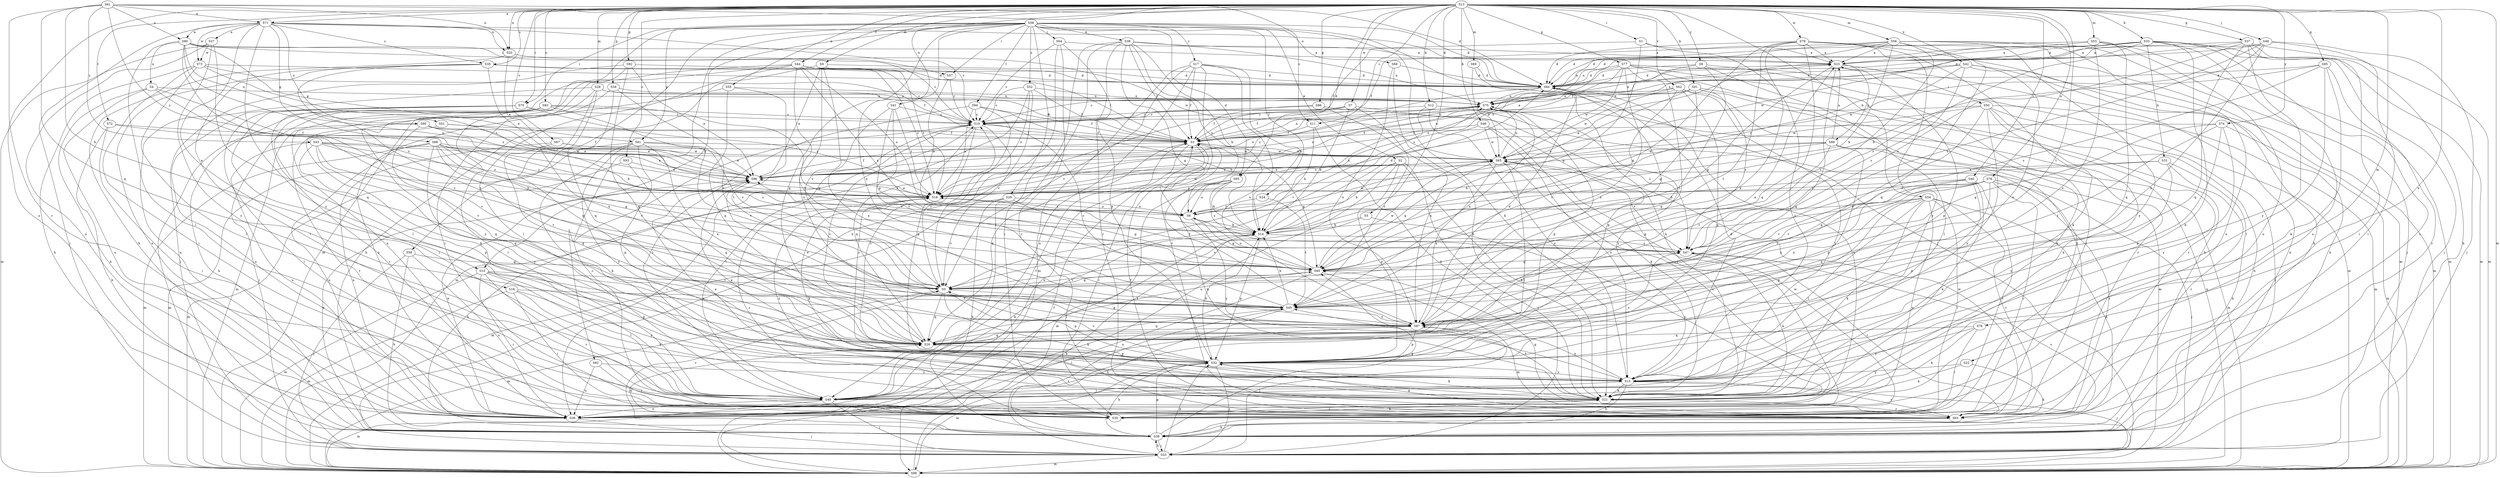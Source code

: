 strict digraph  {
S13;
S58;
S61;
S71;
S80;
S27;
S23;
S46;
S33;
S54;
S14;
S93;
S11;
S19;
S95;
S84;
S29;
S38;
S2;
S16;
S96;
S44;
S59;
S3;
S37;
S92;
S66;
S89;
S60;
S91;
S10;
S31;
S39;
S1;
S70;
S64;
S57;
S50;
S30;
S48;
S25;
S12;
S21;
S94;
S49;
S53;
S78;
S28;
S9;
S56;
S69;
S88;
S41;
S55;
S20;
S90;
S4;
S51;
S75;
S76;
S5;
S83;
S68;
S82;
S6;
S34;
S77;
S86;
S81;
S32;
S85;
S26;
S17;
S24;
S63;
S35;
S47;
S72;
S45;
S36;
S67;
S62;
S0;
S79;
S7;
S73;
S65;
S22;
S42;
S87;
S8;
S74;
S52;
S15;
S40;
S43;
S18;
S13 -> S71  [label=a];
S13 -> S46  [label=b];
S13 -> S33  [label=b];
S13 -> S54  [label=b];
S13 -> S93  [label=c];
S13 -> S11  [label=c];
S13 -> S95  [label=d];
S13 -> S44  [label=f];
S13 -> S37  [label=g];
S13 -> S92  [label=g];
S13 -> S91  [label=h];
S13 -> S1  [label=i];
S13 -> S70  [label=i];
S13 -> S48  [label=j];
S13 -> S12  [label=k];
S13 -> S53  [label=m];
S13 -> S78  [label=m];
S13 -> S28  [label=m];
S13 -> S9  [label=m];
S13 -> S56  [label=m];
S13 -> S69  [label=m];
S13 -> S88  [label=m];
S13 -> S41  [label=n];
S13 -> S55  [label=n];
S13 -> S20  [label=n];
S13 -> S76  [label=o];
S13 -> S5  [label=o];
S13 -> S83  [label=o];
S13 -> S34  [label=p];
S13 -> S77  [label=p];
S13 -> S86  [label=p];
S13 -> S85  [label=q];
S13 -> S35  [label=s];
S13 -> S72  [label=t];
S13 -> S45  [label=t];
S13 -> S36  [label=u];
S13 -> S67  [label=v];
S13 -> S62  [label=v];
S13 -> S79  [label=w];
S13 -> S7  [label=w];
S13 -> S22  [label=x];
S13 -> S42  [label=x];
S13 -> S8  [label=y];
S13 -> S74  [label=y];
S13 -> S40  [label=z];
S58 -> S95  [label=d];
S58 -> S84  [label=d];
S58 -> S29  [label=e];
S58 -> S38  [label=e];
S58 -> S2  [label=e];
S58 -> S59  [label=f];
S58 -> S10  [label=h];
S58 -> S70  [label=i];
S58 -> S64  [label=i];
S58 -> S57  [label=i];
S58 -> S25  [label=j];
S58 -> S21  [label=k];
S58 -> S94  [label=l];
S58 -> S88  [label=m];
S58 -> S68  [label=o];
S58 -> S82  [label=o];
S58 -> S81  [label=p];
S58 -> S26  [label=q];
S58 -> S17  [label=r];
S58 -> S24  [label=r];
S58 -> S87  [label=x];
S58 -> S52  [label=y];
S61 -> S71  [label=a];
S61 -> S80  [label=a];
S61 -> S11  [label=c];
S61 -> S84  [label=d];
S61 -> S10  [label=h];
S61 -> S20  [label=n];
S61 -> S26  [label=q];
S61 -> S63  [label=r];
S61 -> S43  [label=z];
S61 -> S18  [label=z];
S71 -> S80  [label=a];
S71 -> S27  [label=a];
S71 -> S19  [label=c];
S71 -> S84  [label=d];
S71 -> S16  [label=e];
S71 -> S66  [label=g];
S71 -> S25  [label=j];
S71 -> S20  [label=n];
S71 -> S90  [label=n];
S71 -> S35  [label=s];
S71 -> S73  [label=w];
S71 -> S15  [label=y];
S80 -> S23  [label=a];
S80 -> S19  [label=c];
S80 -> S57  [label=i];
S80 -> S49  [label=l];
S80 -> S4  [label=n];
S80 -> S51  [label=n];
S80 -> S6  [label=o];
S80 -> S81  [label=p];
S80 -> S47  [label=s];
S27 -> S88  [label=m];
S27 -> S26  [label=q];
S27 -> S36  [label=u];
S27 -> S73  [label=w];
S27 -> S15  [label=y];
S23 -> S84  [label=d];
S23 -> S89  [label=g];
S23 -> S60  [label=g];
S23 -> S50  [label=i];
S23 -> S32  [label=p];
S23 -> S26  [label=q];
S46 -> S3  [label=f];
S46 -> S21  [label=k];
S46 -> S0  [label=v];
S46 -> S65  [label=w];
S46 -> S15  [label=y];
S33 -> S23  [label=a];
S33 -> S84  [label=d];
S33 -> S31  [label=h];
S33 -> S25  [label=j];
S33 -> S21  [label=k];
S33 -> S88  [label=m];
S33 -> S75  [label=n];
S33 -> S63  [label=r];
S33 -> S47  [label=s];
S33 -> S36  [label=u];
S33 -> S65  [label=w];
S54 -> S60  [label=g];
S54 -> S39  [label=h];
S54 -> S30  [label=i];
S54 -> S21  [label=k];
S54 -> S49  [label=l];
S54 -> S6  [label=o];
S54 -> S32  [label=p];
S54 -> S63  [label=r];
S54 -> S36  [label=u];
S14 -> S84  [label=d];
S14 -> S96  [label=e];
S14 -> S49  [label=l];
S14 -> S32  [label=p];
S14 -> S47  [label=s];
S93 -> S96  [label=e];
S93 -> S88  [label=m];
S93 -> S26  [label=q];
S11 -> S14  [label=b];
S11 -> S3  [label=f];
S11 -> S21  [label=k];
S19 -> S3  [label=f];
S19 -> S49  [label=l];
S19 -> S26  [label=q];
S19 -> S0  [label=v];
S19 -> S15  [label=y];
S95 -> S14  [label=b];
S95 -> S21  [label=k];
S95 -> S88  [label=m];
S95 -> S6  [label=o];
S95 -> S47  [label=s];
S95 -> S18  [label=z];
S84 -> S75  [label=n];
S84 -> S32  [label=p];
S84 -> S36  [label=u];
S84 -> S18  [label=z];
S29 -> S60  [label=g];
S29 -> S39  [label=h];
S29 -> S88  [label=m];
S29 -> S6  [label=o];
S29 -> S0  [label=v];
S38 -> S23  [label=a];
S38 -> S14  [label=b];
S38 -> S3  [label=f];
S38 -> S60  [label=g];
S38 -> S30  [label=i];
S38 -> S49  [label=l];
S38 -> S75  [label=n];
S38 -> S6  [label=o];
S38 -> S63  [label=r];
S2 -> S14  [label=b];
S2 -> S96  [label=e];
S2 -> S25  [label=j];
S2 -> S21  [label=k];
S2 -> S32  [label=p];
S2 -> S36  [label=u];
S16 -> S30  [label=i];
S16 -> S21  [label=k];
S16 -> S88  [label=m];
S16 -> S45  [label=t];
S16 -> S15  [label=y];
S96 -> S3  [label=f];
S96 -> S75  [label=n];
S96 -> S18  [label=z];
S44 -> S19  [label=c];
S44 -> S84  [label=d];
S44 -> S30  [label=i];
S44 -> S49  [label=l];
S44 -> S6  [label=o];
S44 -> S47  [label=s];
S44 -> S45  [label=t];
S44 -> S36  [label=u];
S44 -> S18  [label=z];
S59 -> S60  [label=g];
S59 -> S39  [label=h];
S59 -> S25  [label=j];
S59 -> S36  [label=u];
S3 -> S23  [label=a];
S3 -> S60  [label=g];
S3 -> S30  [label=i];
S3 -> S75  [label=n];
S3 -> S26  [label=q];
S3 -> S36  [label=u];
S3 -> S65  [label=w];
S37 -> S23  [label=a];
S37 -> S3  [label=f];
S37 -> S39  [label=h];
S37 -> S30  [label=i];
S37 -> S88  [label=m];
S37 -> S26  [label=q];
S37 -> S47  [label=s];
S37 -> S15  [label=y];
S92 -> S84  [label=d];
S92 -> S96  [label=e];
S92 -> S25  [label=j];
S92 -> S49  [label=l];
S92 -> S26  [label=q];
S66 -> S60  [label=g];
S66 -> S88  [label=m];
S66 -> S47  [label=s];
S66 -> S45  [label=t];
S66 -> S36  [label=u];
S66 -> S0  [label=v];
S66 -> S65  [label=w];
S66 -> S15  [label=y];
S66 -> S18  [label=z];
S89 -> S23  [label=a];
S89 -> S14  [label=b];
S89 -> S30  [label=i];
S89 -> S88  [label=m];
S89 -> S32  [label=p];
S89 -> S45  [label=t];
S89 -> S65  [label=w];
S89 -> S18  [label=z];
S60 -> S88  [label=m];
S60 -> S6  [label=o];
S60 -> S36  [label=u];
S60 -> S0  [label=v];
S60 -> S65  [label=w];
S91 -> S60  [label=g];
S91 -> S21  [label=k];
S91 -> S75  [label=n];
S91 -> S6  [label=o];
S91 -> S63  [label=r];
S91 -> S47  [label=s];
S91 -> S18  [label=z];
S10 -> S30  [label=i];
S10 -> S49  [label=l];
S10 -> S88  [label=m];
S10 -> S32  [label=p];
S10 -> S63  [label=r];
S10 -> S0  [label=v];
S10 -> S87  [label=x];
S31 -> S14  [label=b];
S31 -> S96  [label=e];
S31 -> S39  [label=h];
S31 -> S63  [label=r];
S31 -> S15  [label=y];
S39 -> S23  [label=a];
S39 -> S96  [label=e];
S39 -> S60  [label=g];
S39 -> S25  [label=j];
S39 -> S32  [label=p];
S39 -> S26  [label=q];
S39 -> S47  [label=s];
S39 -> S0  [label=v];
S1 -> S23  [label=a];
S1 -> S3  [label=f];
S1 -> S60  [label=g];
S1 -> S15  [label=y];
S70 -> S19  [label=c];
S70 -> S30  [label=i];
S70 -> S49  [label=l];
S70 -> S36  [label=u];
S70 -> S18  [label=z];
S64 -> S23  [label=a];
S64 -> S19  [label=c];
S64 -> S32  [label=p];
S64 -> S63  [label=r];
S64 -> S36  [label=u];
S57 -> S14  [label=b];
S57 -> S19  [label=c];
S50 -> S19  [label=c];
S50 -> S39  [label=h];
S50 -> S25  [label=j];
S50 -> S21  [label=k];
S50 -> S88  [label=m];
S50 -> S26  [label=q];
S50 -> S65  [label=w];
S50 -> S15  [label=y];
S30 -> S19  [label=c];
S30 -> S21  [label=k];
S30 -> S65  [label=w];
S30 -> S18  [label=z];
S48 -> S23  [label=a];
S48 -> S14  [label=b];
S48 -> S84  [label=d];
S48 -> S30  [label=i];
S48 -> S25  [label=j];
S48 -> S47  [label=s];
S48 -> S87  [label=x];
S25 -> S19  [label=c];
S25 -> S39  [label=h];
S25 -> S88  [label=m];
S25 -> S32  [label=p];
S25 -> S45  [label=t];
S12 -> S19  [label=c];
S12 -> S88  [label=m];
S12 -> S0  [label=v];
S12 -> S15  [label=y];
S21 -> S96  [label=e];
S21 -> S30  [label=i];
S21 -> S63  [label=r];
S21 -> S45  [label=t];
S21 -> S18  [label=z];
S94 -> S14  [label=b];
S94 -> S19  [label=c];
S94 -> S3  [label=f];
S94 -> S49  [label=l];
S94 -> S32  [label=p];
S94 -> S18  [label=z];
S49 -> S14  [label=b];
S49 -> S3  [label=f];
S49 -> S25  [label=j];
S49 -> S88  [label=m];
S49 -> S36  [label=u];
S53 -> S23  [label=a];
S53 -> S84  [label=d];
S53 -> S88  [label=m];
S53 -> S26  [label=q];
S53 -> S36  [label=u];
S53 -> S87  [label=x];
S78 -> S30  [label=i];
S78 -> S21  [label=k];
S78 -> S26  [label=q];
S78 -> S15  [label=y];
S28 -> S3  [label=f];
S28 -> S75  [label=n];
S28 -> S26  [label=q];
S28 -> S36  [label=u];
S28 -> S87  [label=x];
S28 -> S15  [label=y];
S9 -> S84  [label=d];
S9 -> S96  [label=e];
S9 -> S39  [label=h];
S9 -> S0  [label=v];
S9 -> S87  [label=x];
S9 -> S18  [label=z];
S56 -> S23  [label=a];
S56 -> S14  [label=b];
S56 -> S84  [label=d];
S56 -> S3  [label=f];
S56 -> S25  [label=j];
S56 -> S75  [label=n];
S56 -> S26  [label=q];
S56 -> S36  [label=u];
S56 -> S0  [label=v];
S56 -> S15  [label=y];
S69 -> S84  [label=d];
S69 -> S21  [label=k];
S69 -> S65  [label=w];
S88 -> S14  [label=b];
S88 -> S3  [label=f];
S88 -> S75  [label=n];
S41 -> S19  [label=c];
S41 -> S60  [label=g];
S41 -> S45  [label=t];
S41 -> S87  [label=x];
S41 -> S18  [label=z];
S55 -> S75  [label=n];
S55 -> S26  [label=q];
S55 -> S45  [label=t];
S55 -> S36  [label=u];
S20 -> S96  [label=e];
S20 -> S39  [label=h];
S20 -> S65  [label=w];
S90 -> S14  [label=b];
S90 -> S96  [label=e];
S90 -> S3  [label=f];
S90 -> S25  [label=j];
S90 -> S26  [label=q];
S4 -> S39  [label=h];
S4 -> S75  [label=n];
S4 -> S36  [label=u];
S4 -> S0  [label=v];
S4 -> S18  [label=z];
S51 -> S96  [label=e];
S51 -> S3  [label=f];
S51 -> S63  [label=r];
S75 -> S19  [label=c];
S75 -> S96  [label=e];
S75 -> S32  [label=p];
S75 -> S15  [label=y];
S76 -> S30  [label=i];
S76 -> S25  [label=j];
S76 -> S26  [label=q];
S76 -> S63  [label=r];
S76 -> S45  [label=t];
S76 -> S0  [label=v];
S76 -> S87  [label=x];
S76 -> S18  [label=z];
S5 -> S14  [label=b];
S5 -> S36  [label=u];
S5 -> S0  [label=v];
S83 -> S19  [label=c];
S83 -> S60  [label=g];
S83 -> S39  [label=h];
S83 -> S30  [label=i];
S83 -> S25  [label=j];
S83 -> S49  [label=l];
S83 -> S88  [label=m];
S83 -> S0  [label=v];
S68 -> S84  [label=d];
S68 -> S21  [label=k];
S68 -> S87  [label=x];
S82 -> S30  [label=i];
S82 -> S36  [label=u];
S82 -> S15  [label=y];
S6 -> S14  [label=b];
S6 -> S60  [label=g];
S6 -> S75  [label=n];
S6 -> S65  [label=w];
S6 -> S15  [label=y];
S6 -> S18  [label=z];
S34 -> S21  [label=k];
S34 -> S75  [label=n];
S34 -> S26  [label=q];
S34 -> S0  [label=v];
S77 -> S84  [label=d];
S77 -> S96  [label=e];
S77 -> S39  [label=h];
S77 -> S88  [label=m];
S77 -> S26  [label=q];
S77 -> S63  [label=r];
S77 -> S65  [label=w];
S77 -> S87  [label=x];
S77 -> S18  [label=z];
S86 -> S19  [label=c];
S86 -> S3  [label=f];
S86 -> S47  [label=s];
S86 -> S87  [label=x];
S81 -> S21  [label=k];
S81 -> S88  [label=m];
S81 -> S32  [label=p];
S81 -> S0  [label=v];
S81 -> S65  [label=w];
S81 -> S87  [label=x];
S81 -> S15  [label=y];
S32 -> S14  [label=b];
S32 -> S19  [label=c];
S32 -> S39  [label=h];
S32 -> S25  [label=j];
S32 -> S21  [label=k];
S32 -> S88  [label=m];
S32 -> S47  [label=s];
S32 -> S0  [label=v];
S32 -> S15  [label=y];
S85 -> S84  [label=d];
S85 -> S21  [label=k];
S85 -> S49  [label=l];
S85 -> S63  [label=r];
S85 -> S47  [label=s];
S85 -> S65  [label=w];
S26 -> S19  [label=c];
S26 -> S60  [label=g];
S26 -> S32  [label=p];
S17 -> S14  [label=b];
S17 -> S84  [label=d];
S17 -> S3  [label=f];
S17 -> S88  [label=m];
S17 -> S63  [label=r];
S17 -> S36  [label=u];
S17 -> S0  [label=v];
S17 -> S87  [label=x];
S24 -> S6  [label=o];
S24 -> S45  [label=t];
S63 -> S3  [label=f];
S63 -> S60  [label=g];
S63 -> S39  [label=h];
S63 -> S32  [label=p];
S63 -> S65  [label=w];
S35 -> S84  [label=d];
S35 -> S96  [label=e];
S35 -> S3  [label=f];
S35 -> S49  [label=l];
S35 -> S45  [label=t];
S35 -> S36  [label=u];
S47 -> S60  [label=g];
S47 -> S21  [label=k];
S47 -> S63  [label=r];
S72 -> S3  [label=f];
S72 -> S39  [label=h];
S72 -> S30  [label=i];
S72 -> S0  [label=v];
S45 -> S14  [label=b];
S45 -> S19  [label=c];
S45 -> S39  [label=h];
S45 -> S75  [label=n];
S45 -> S26  [label=q];
S45 -> S87  [label=x];
S36 -> S96  [label=e];
S36 -> S25  [label=j];
S67 -> S96  [label=e];
S67 -> S26  [label=q];
S67 -> S36  [label=u];
S67 -> S65  [label=w];
S62 -> S19  [label=c];
S62 -> S49  [label=l];
S62 -> S75  [label=n];
S62 -> S32  [label=p];
S62 -> S63  [label=r];
S62 -> S45  [label=t];
S62 -> S65  [label=w];
S0 -> S60  [label=g];
S0 -> S21  [label=k];
S0 -> S88  [label=m];
S0 -> S32  [label=p];
S0 -> S26  [label=q];
S0 -> S45  [label=t];
S79 -> S23  [label=a];
S79 -> S84  [label=d];
S79 -> S60  [label=g];
S79 -> S39  [label=h];
S79 -> S21  [label=k];
S79 -> S88  [label=m];
S79 -> S26  [label=q];
S79 -> S45  [label=t];
S79 -> S87  [label=x];
S79 -> S15  [label=y];
S7 -> S14  [label=b];
S7 -> S19  [label=c];
S7 -> S3  [label=f];
S7 -> S30  [label=i];
S7 -> S45  [label=t];
S7 -> S18  [label=z];
S73 -> S84  [label=d];
S73 -> S3  [label=f];
S73 -> S39  [label=h];
S73 -> S30  [label=i];
S73 -> S49  [label=l];
S73 -> S18  [label=z];
S65 -> S96  [label=e];
S65 -> S60  [label=g];
S65 -> S49  [label=l];
S65 -> S75  [label=n];
S65 -> S47  [label=s];
S65 -> S36  [label=u];
S65 -> S87  [label=x];
S22 -> S39  [label=h];
S22 -> S21  [label=k];
S22 -> S15  [label=y];
S42 -> S84  [label=d];
S42 -> S39  [label=h];
S42 -> S88  [label=m];
S42 -> S75  [label=n];
S42 -> S47  [label=s];
S42 -> S87  [label=x];
S42 -> S18  [label=z];
S87 -> S23  [label=a];
S87 -> S84  [label=d];
S87 -> S96  [label=e];
S87 -> S3  [label=f];
S87 -> S25  [label=j];
S87 -> S49  [label=l];
S87 -> S32  [label=p];
S87 -> S26  [label=q];
S8 -> S84  [label=d];
S8 -> S30  [label=i];
S8 -> S49  [label=l];
S8 -> S75  [label=n];
S8 -> S45  [label=t];
S74 -> S3  [label=f];
S74 -> S60  [label=g];
S74 -> S88  [label=m];
S74 -> S32  [label=p];
S74 -> S45  [label=t];
S74 -> S15  [label=y];
S52 -> S19  [label=c];
S52 -> S3  [label=f];
S52 -> S88  [label=m];
S52 -> S75  [label=n];
S52 -> S0  [label=v];
S52 -> S18  [label=z];
S15 -> S84  [label=d];
S15 -> S96  [label=e];
S15 -> S39  [label=h];
S15 -> S25  [label=j];
S15 -> S21  [label=k];
S15 -> S49  [label=l];
S15 -> S63  [label=r];
S15 -> S87  [label=x];
S40 -> S30  [label=i];
S40 -> S21  [label=k];
S40 -> S32  [label=p];
S40 -> S0  [label=v];
S40 -> S87  [label=x];
S40 -> S18  [label=z];
S43 -> S14  [label=b];
S43 -> S96  [label=e];
S43 -> S32  [label=p];
S43 -> S26  [label=q];
S43 -> S36  [label=u];
S43 -> S0  [label=v];
S43 -> S65  [label=w];
S43 -> S18  [label=z];
S18 -> S23  [label=a];
S18 -> S96  [label=e];
S18 -> S39  [label=h];
S18 -> S21  [label=k];
S18 -> S6  [label=o];
S18 -> S65  [label=w];
}
